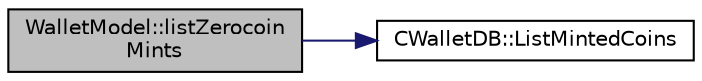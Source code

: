 digraph "WalletModel::listZerocoinMints"
{
  edge [fontname="Helvetica",fontsize="10",labelfontname="Helvetica",labelfontsize="10"];
  node [fontname="Helvetica",fontsize="10",shape=record];
  rankdir="LR";
  Node1056 [label="WalletModel::listZerocoin\lMints",height=0.2,width=0.4,color="black", fillcolor="grey75", style="filled", fontcolor="black"];
  Node1056 -> Node1057 [color="midnightblue",fontsize="10",style="solid",fontname="Helvetica"];
  Node1057 [label="CWalletDB::ListMintedCoins",height=0.2,width=0.4,color="black", fillcolor="white", style="filled",URL="$class_c_wallet_d_b.html#a906d7b97c6b94f4225957d576222bbb6"];
}
